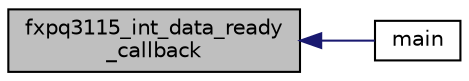 digraph "fxpq3115_int_data_ready_callback"
{
  edge [fontname="Helvetica",fontsize="10",labelfontname="Helvetica",labelfontsize="10"];
  node [fontname="Helvetica",fontsize="10",shape=record];
  rankdir="LR";
  Node1 [label="fxpq3115_int_data_ready\l_callback",height=0.2,width=0.4,color="black", fillcolor="grey75", style="filled", fontcolor="black"];
  Node1 -> Node2 [dir="back",color="midnightblue",fontsize="10",style="solid",fontname="Helvetica"];
  Node2 [label="main",height=0.2,width=0.4,color="black", fillcolor="white", style="filled",URL="$fxpq3115__fifo__interrupt_8c.html#a840291bc02cba5474a4cb46a9b9566fe",tooltip="This is the The main function implementation. "];
}
